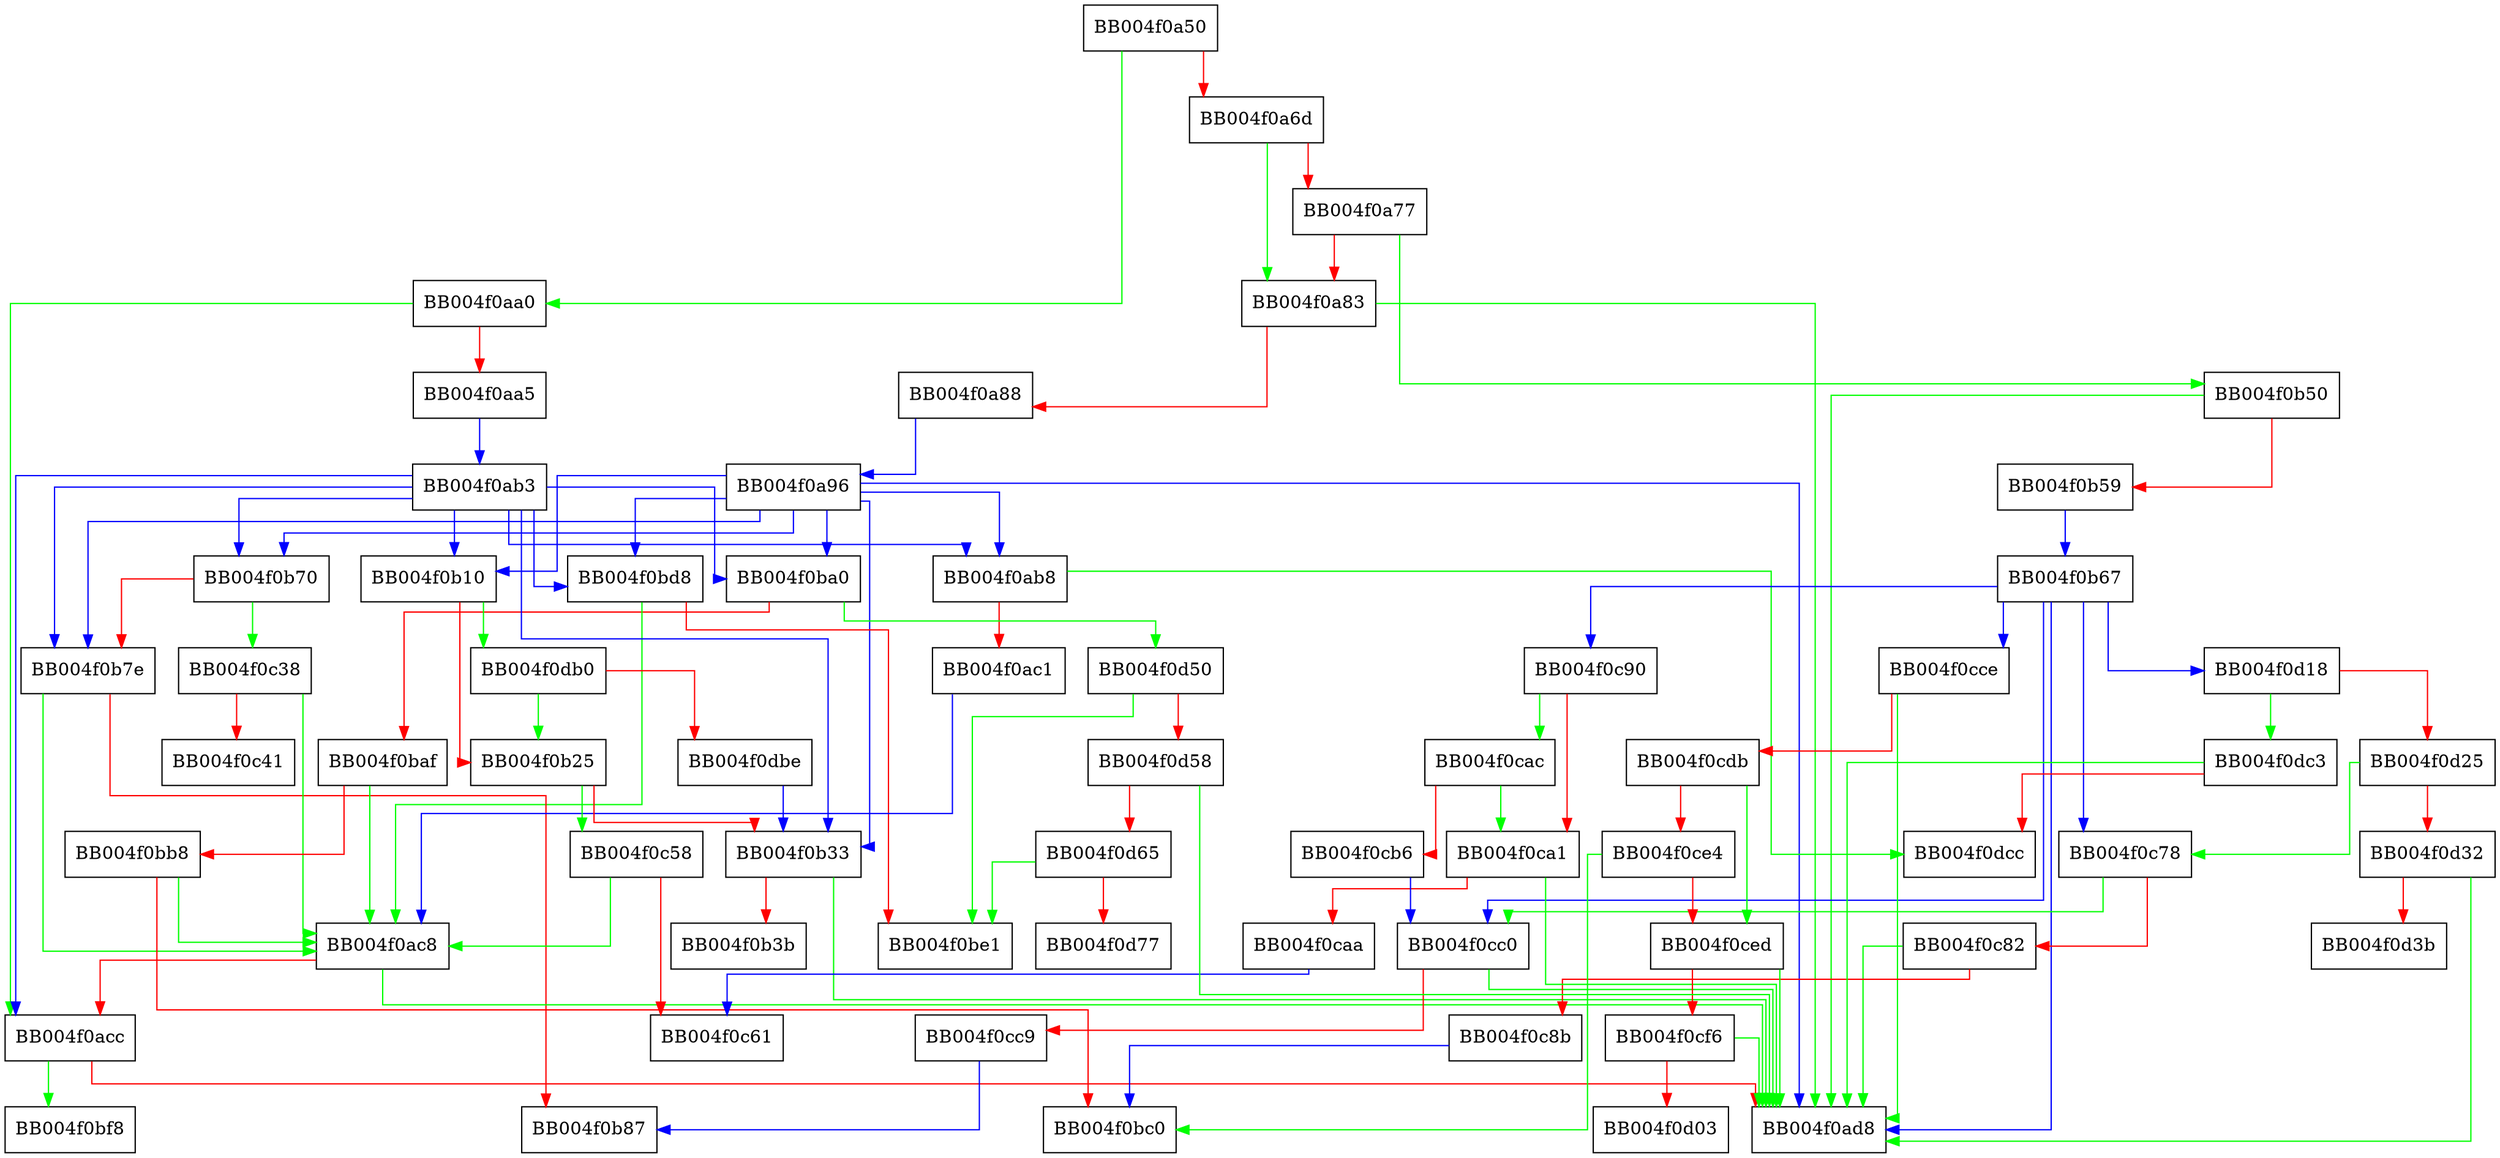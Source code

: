 digraph ossl_statem_server_read_transition {
  node [shape="box"];
  graph [splines=ortho];
  BB004f0a50 -> BB004f0aa0 [color="green"];
  BB004f0a50 -> BB004f0a6d [color="red"];
  BB004f0a6d -> BB004f0a83 [color="green"];
  BB004f0a6d -> BB004f0a77 [color="red"];
  BB004f0a77 -> BB004f0b50 [color="green"];
  BB004f0a77 -> BB004f0a83 [color="red"];
  BB004f0a83 -> BB004f0ad8 [color="green"];
  BB004f0a83 -> BB004f0a88 [color="red"];
  BB004f0a88 -> BB004f0a96 [color="blue"];
  BB004f0a96 -> BB004f0ab8 [color="blue"];
  BB004f0a96 -> BB004f0ad8 [color="blue"];
  BB004f0a96 -> BB004f0ba0 [color="blue"];
  BB004f0a96 -> BB004f0bd8 [color="blue"];
  BB004f0a96 -> BB004f0b10 [color="blue"];
  BB004f0a96 -> BB004f0b33 [color="blue"];
  BB004f0a96 -> BB004f0b7e [color="blue"];
  BB004f0a96 -> BB004f0b70 [color="blue"];
  BB004f0aa0 -> BB004f0acc [color="green"];
  BB004f0aa0 -> BB004f0aa5 [color="red"];
  BB004f0aa5 -> BB004f0ab3 [color="blue"];
  BB004f0ab3 -> BB004f0ab8 [color="blue"];
  BB004f0ab3 -> BB004f0acc [color="blue"];
  BB004f0ab3 -> BB004f0ba0 [color="blue"];
  BB004f0ab3 -> BB004f0bd8 [color="blue"];
  BB004f0ab3 -> BB004f0b10 [color="blue"];
  BB004f0ab3 -> BB004f0b33 [color="blue"];
  BB004f0ab3 -> BB004f0b7e [color="blue"];
  BB004f0ab3 -> BB004f0b70 [color="blue"];
  BB004f0ab8 -> BB004f0dcc [color="green"];
  BB004f0ab8 -> BB004f0ac1 [color="red"];
  BB004f0ac1 -> BB004f0ac8 [color="blue"];
  BB004f0ac8 -> BB004f0ad8 [color="green"];
  BB004f0ac8 -> BB004f0acc [color="red"];
  BB004f0acc -> BB004f0bf8 [color="green"];
  BB004f0acc -> BB004f0ad8 [color="red"];
  BB004f0b10 -> BB004f0db0 [color="green"];
  BB004f0b10 -> BB004f0b25 [color="red"];
  BB004f0b25 -> BB004f0c58 [color="green"];
  BB004f0b25 -> BB004f0b33 [color="red"];
  BB004f0b33 -> BB004f0ad8 [color="green"];
  BB004f0b33 -> BB004f0b3b [color="red"];
  BB004f0b50 -> BB004f0ad8 [color="green"];
  BB004f0b50 -> BB004f0b59 [color="red"];
  BB004f0b59 -> BB004f0b67 [color="blue"];
  BB004f0b67 -> BB004f0ad8 [color="blue"];
  BB004f0b67 -> BB004f0cce [color="blue"];
  BB004f0b67 -> BB004f0c90 [color="blue"];
  BB004f0b67 -> BB004f0cc0 [color="blue"];
  BB004f0b67 -> BB004f0c78 [color="blue"];
  BB004f0b67 -> BB004f0d18 [color="blue"];
  BB004f0b70 -> BB004f0c38 [color="green"];
  BB004f0b70 -> BB004f0b7e [color="red"];
  BB004f0b7e -> BB004f0ac8 [color="green"];
  BB004f0b7e -> BB004f0b87 [color="red"];
  BB004f0ba0 -> BB004f0d50 [color="green"];
  BB004f0ba0 -> BB004f0baf [color="red"];
  BB004f0baf -> BB004f0ac8 [color="green"];
  BB004f0baf -> BB004f0bb8 [color="red"];
  BB004f0bb8 -> BB004f0ac8 [color="green"];
  BB004f0bb8 -> BB004f0bc0 [color="red"];
  BB004f0bd8 -> BB004f0ac8 [color="green"];
  BB004f0bd8 -> BB004f0be1 [color="red"];
  BB004f0c38 -> BB004f0ac8 [color="green"];
  BB004f0c38 -> BB004f0c41 [color="red"];
  BB004f0c58 -> BB004f0ac8 [color="green"];
  BB004f0c58 -> BB004f0c61 [color="red"];
  BB004f0c78 -> BB004f0cc0 [color="green"];
  BB004f0c78 -> BB004f0c82 [color="red"];
  BB004f0c82 -> BB004f0ad8 [color="green"];
  BB004f0c82 -> BB004f0c8b [color="red"];
  BB004f0c8b -> BB004f0bc0 [color="blue"];
  BB004f0c90 -> BB004f0cac [color="green"];
  BB004f0c90 -> BB004f0ca1 [color="red"];
  BB004f0ca1 -> BB004f0ad8 [color="green"];
  BB004f0ca1 -> BB004f0caa [color="red"];
  BB004f0caa -> BB004f0c61 [color="blue"];
  BB004f0cac -> BB004f0ca1 [color="green"];
  BB004f0cac -> BB004f0cb6 [color="red"];
  BB004f0cb6 -> BB004f0cc0 [color="blue"];
  BB004f0cc0 -> BB004f0ad8 [color="green"];
  BB004f0cc0 -> BB004f0cc9 [color="red"];
  BB004f0cc9 -> BB004f0b87 [color="blue"];
  BB004f0cce -> BB004f0ad8 [color="green"];
  BB004f0cce -> BB004f0cdb [color="red"];
  BB004f0cdb -> BB004f0ced [color="green"];
  BB004f0cdb -> BB004f0ce4 [color="red"];
  BB004f0ce4 -> BB004f0bc0 [color="green"];
  BB004f0ce4 -> BB004f0ced [color="red"];
  BB004f0ced -> BB004f0ad8 [color="green"];
  BB004f0ced -> BB004f0cf6 [color="red"];
  BB004f0cf6 -> BB004f0ad8 [color="green"];
  BB004f0cf6 -> BB004f0d03 [color="red"];
  BB004f0d18 -> BB004f0dc3 [color="green"];
  BB004f0d18 -> BB004f0d25 [color="red"];
  BB004f0d25 -> BB004f0c78 [color="green"];
  BB004f0d25 -> BB004f0d32 [color="red"];
  BB004f0d32 -> BB004f0ad8 [color="green"];
  BB004f0d32 -> BB004f0d3b [color="red"];
  BB004f0d50 -> BB004f0be1 [color="green"];
  BB004f0d50 -> BB004f0d58 [color="red"];
  BB004f0d58 -> BB004f0ad8 [color="green"];
  BB004f0d58 -> BB004f0d65 [color="red"];
  BB004f0d65 -> BB004f0be1 [color="green"];
  BB004f0d65 -> BB004f0d77 [color="red"];
  BB004f0db0 -> BB004f0b25 [color="green"];
  BB004f0db0 -> BB004f0dbe [color="red"];
  BB004f0dbe -> BB004f0b33 [color="blue"];
  BB004f0dc3 -> BB004f0ad8 [color="green"];
  BB004f0dc3 -> BB004f0dcc [color="red"];
}